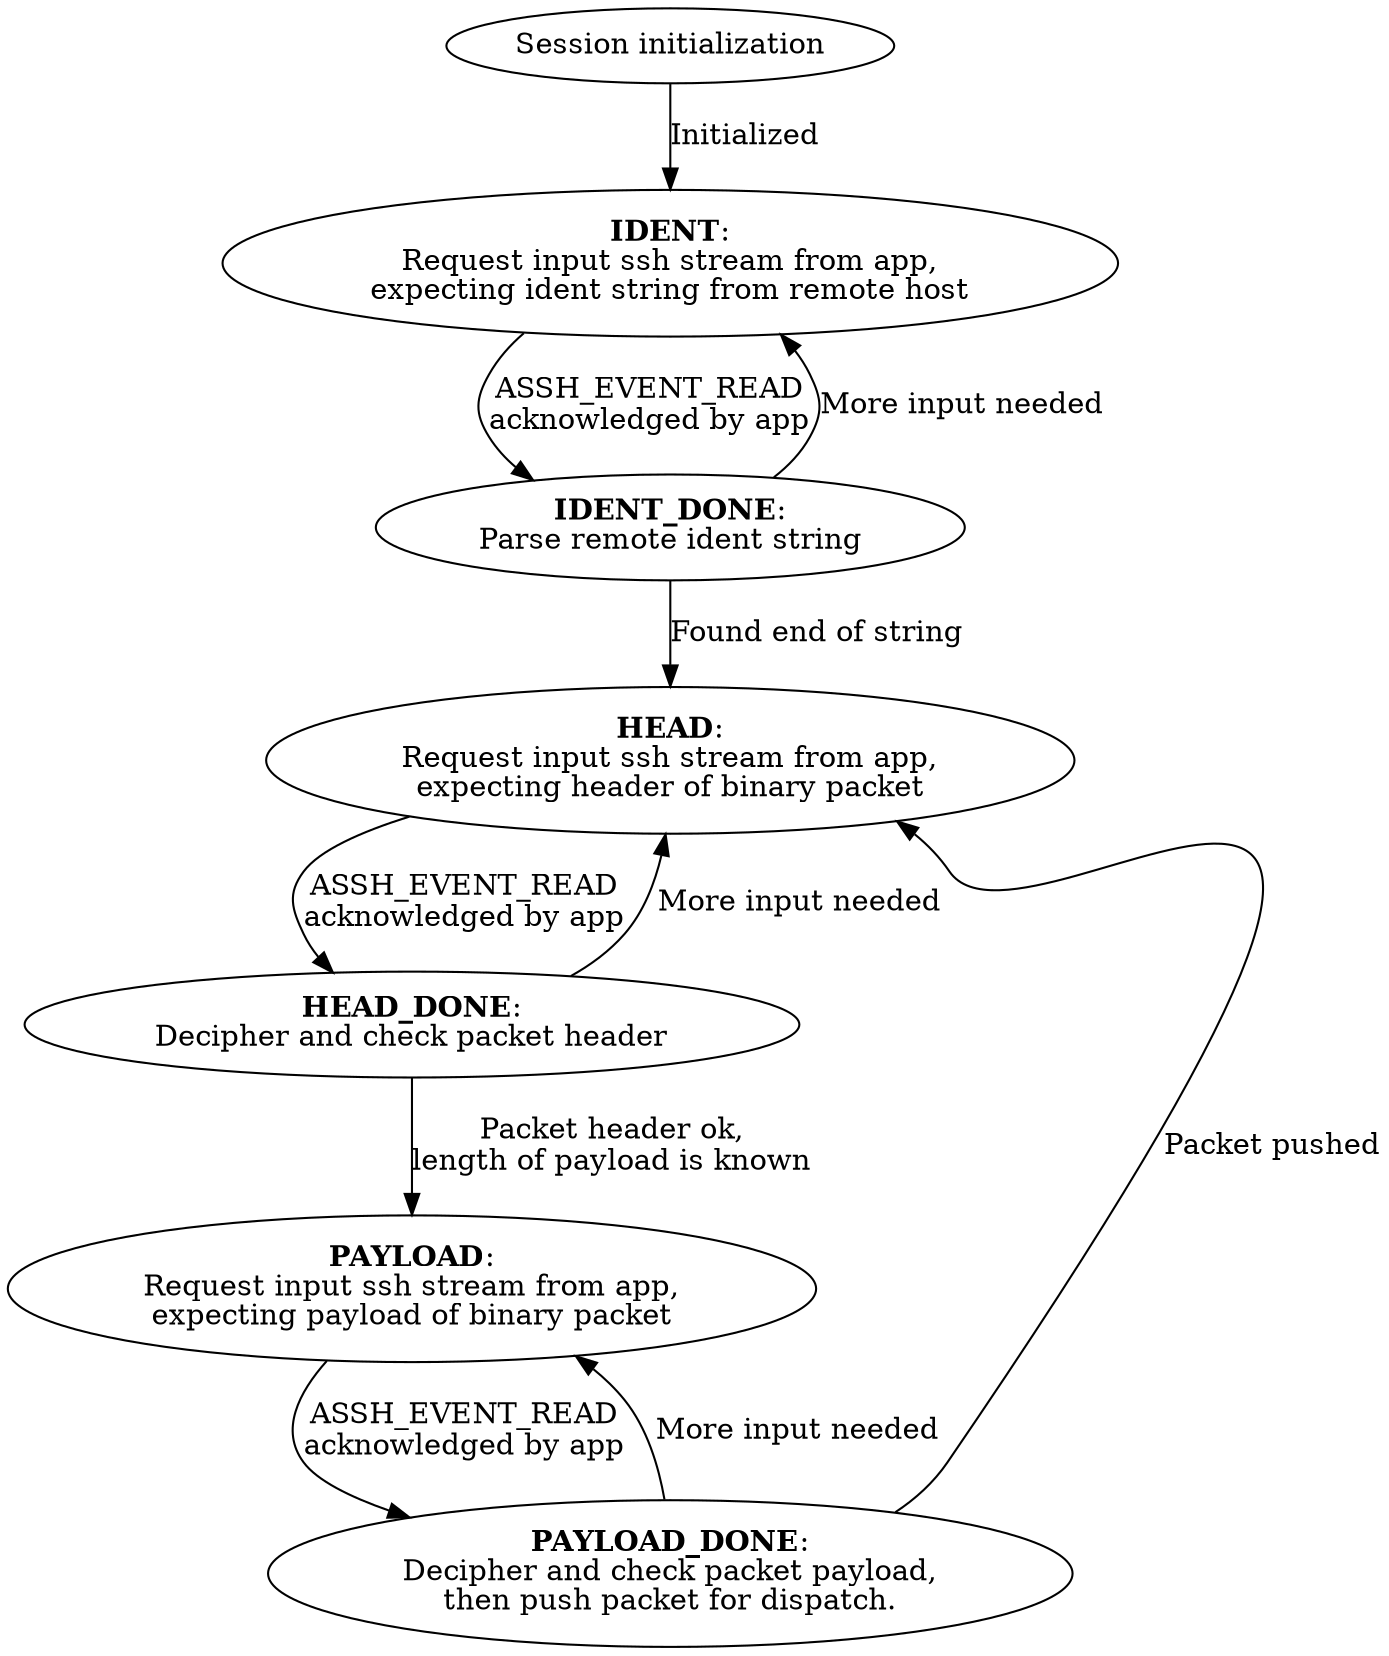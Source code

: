 digraph {
  ASSH_init [label=<Session initialization>];

  ASSH_init -> ASSH_TR_IN_IDENT [label=<Initialized>];

  ASSH_TR_IN_IDENT [label=<<b>IDENT</b>:<br/>Request input ssh stream from app,<br/>expecting ident string from remote host>];

  ASSH_TR_IN_IDENT -> ASSH_TR_IN_IDENT_DONE [label=<ASSH_EVENT_READ<br/>acknowledged by app>];

  ASSH_TR_IN_IDENT_DONE [label=<<b>IDENT_DONE</b>:<br/>Parse remote ident string>];

  ASSH_TR_IN_IDENT_DONE -> ASSH_TR_IN_IDENT [label=<More input needed>];
  ASSH_TR_IN_IDENT_DONE -> ASSH_TR_IN_HEAD [label=<Found end of string>];

  ASSH_TR_IN_HEAD [label=<<b>HEAD</b>:<br/>Request input ssh stream from app,<br/>expecting header of binary packet>];

  ASSH_TR_IN_HEAD -> ASSH_TR_IN_HEAD_DONE [label=<ASSH_EVENT_READ<br/>acknowledged by app>];

  ASSH_TR_IN_HEAD_DONE [label=<<b>HEAD_DONE</b>:<br/>Decipher and check packet header>];

  ASSH_TR_IN_HEAD_DONE -> ASSH_TR_IN_HEAD [label=<More input needed>];
  ASSH_TR_IN_HEAD_DONE -> ASSH_TR_IN_PAYLOAD [label=<Packet header ok,<br/>length of payload is known>];

  ASSH_TR_IN_PAYLOAD [label=<<b>PAYLOAD</b>:<br/>Request input ssh stream from app,<br/>expecting payload of binary packet>];

  ASSH_TR_IN_PAYLOAD -> ASSH_TR_IN_PAYLOAD_DONE [label=<ASSH_EVENT_READ<br/>acknowledged by app>];

  ASSH_TR_IN_PAYLOAD_DONE [label=<<b>PAYLOAD_DONE</b>:<br/>Decipher and check packet payload,<br/>then push packet for dispatch.>];

  ASSH_TR_IN_PAYLOAD_DONE -> ASSH_TR_IN_PAYLOAD [label=<More input needed>];
  ASSH_TR_IN_PAYLOAD_DONE -> ASSH_TR_IN_HEAD [label=<Packet pushed>];
}

